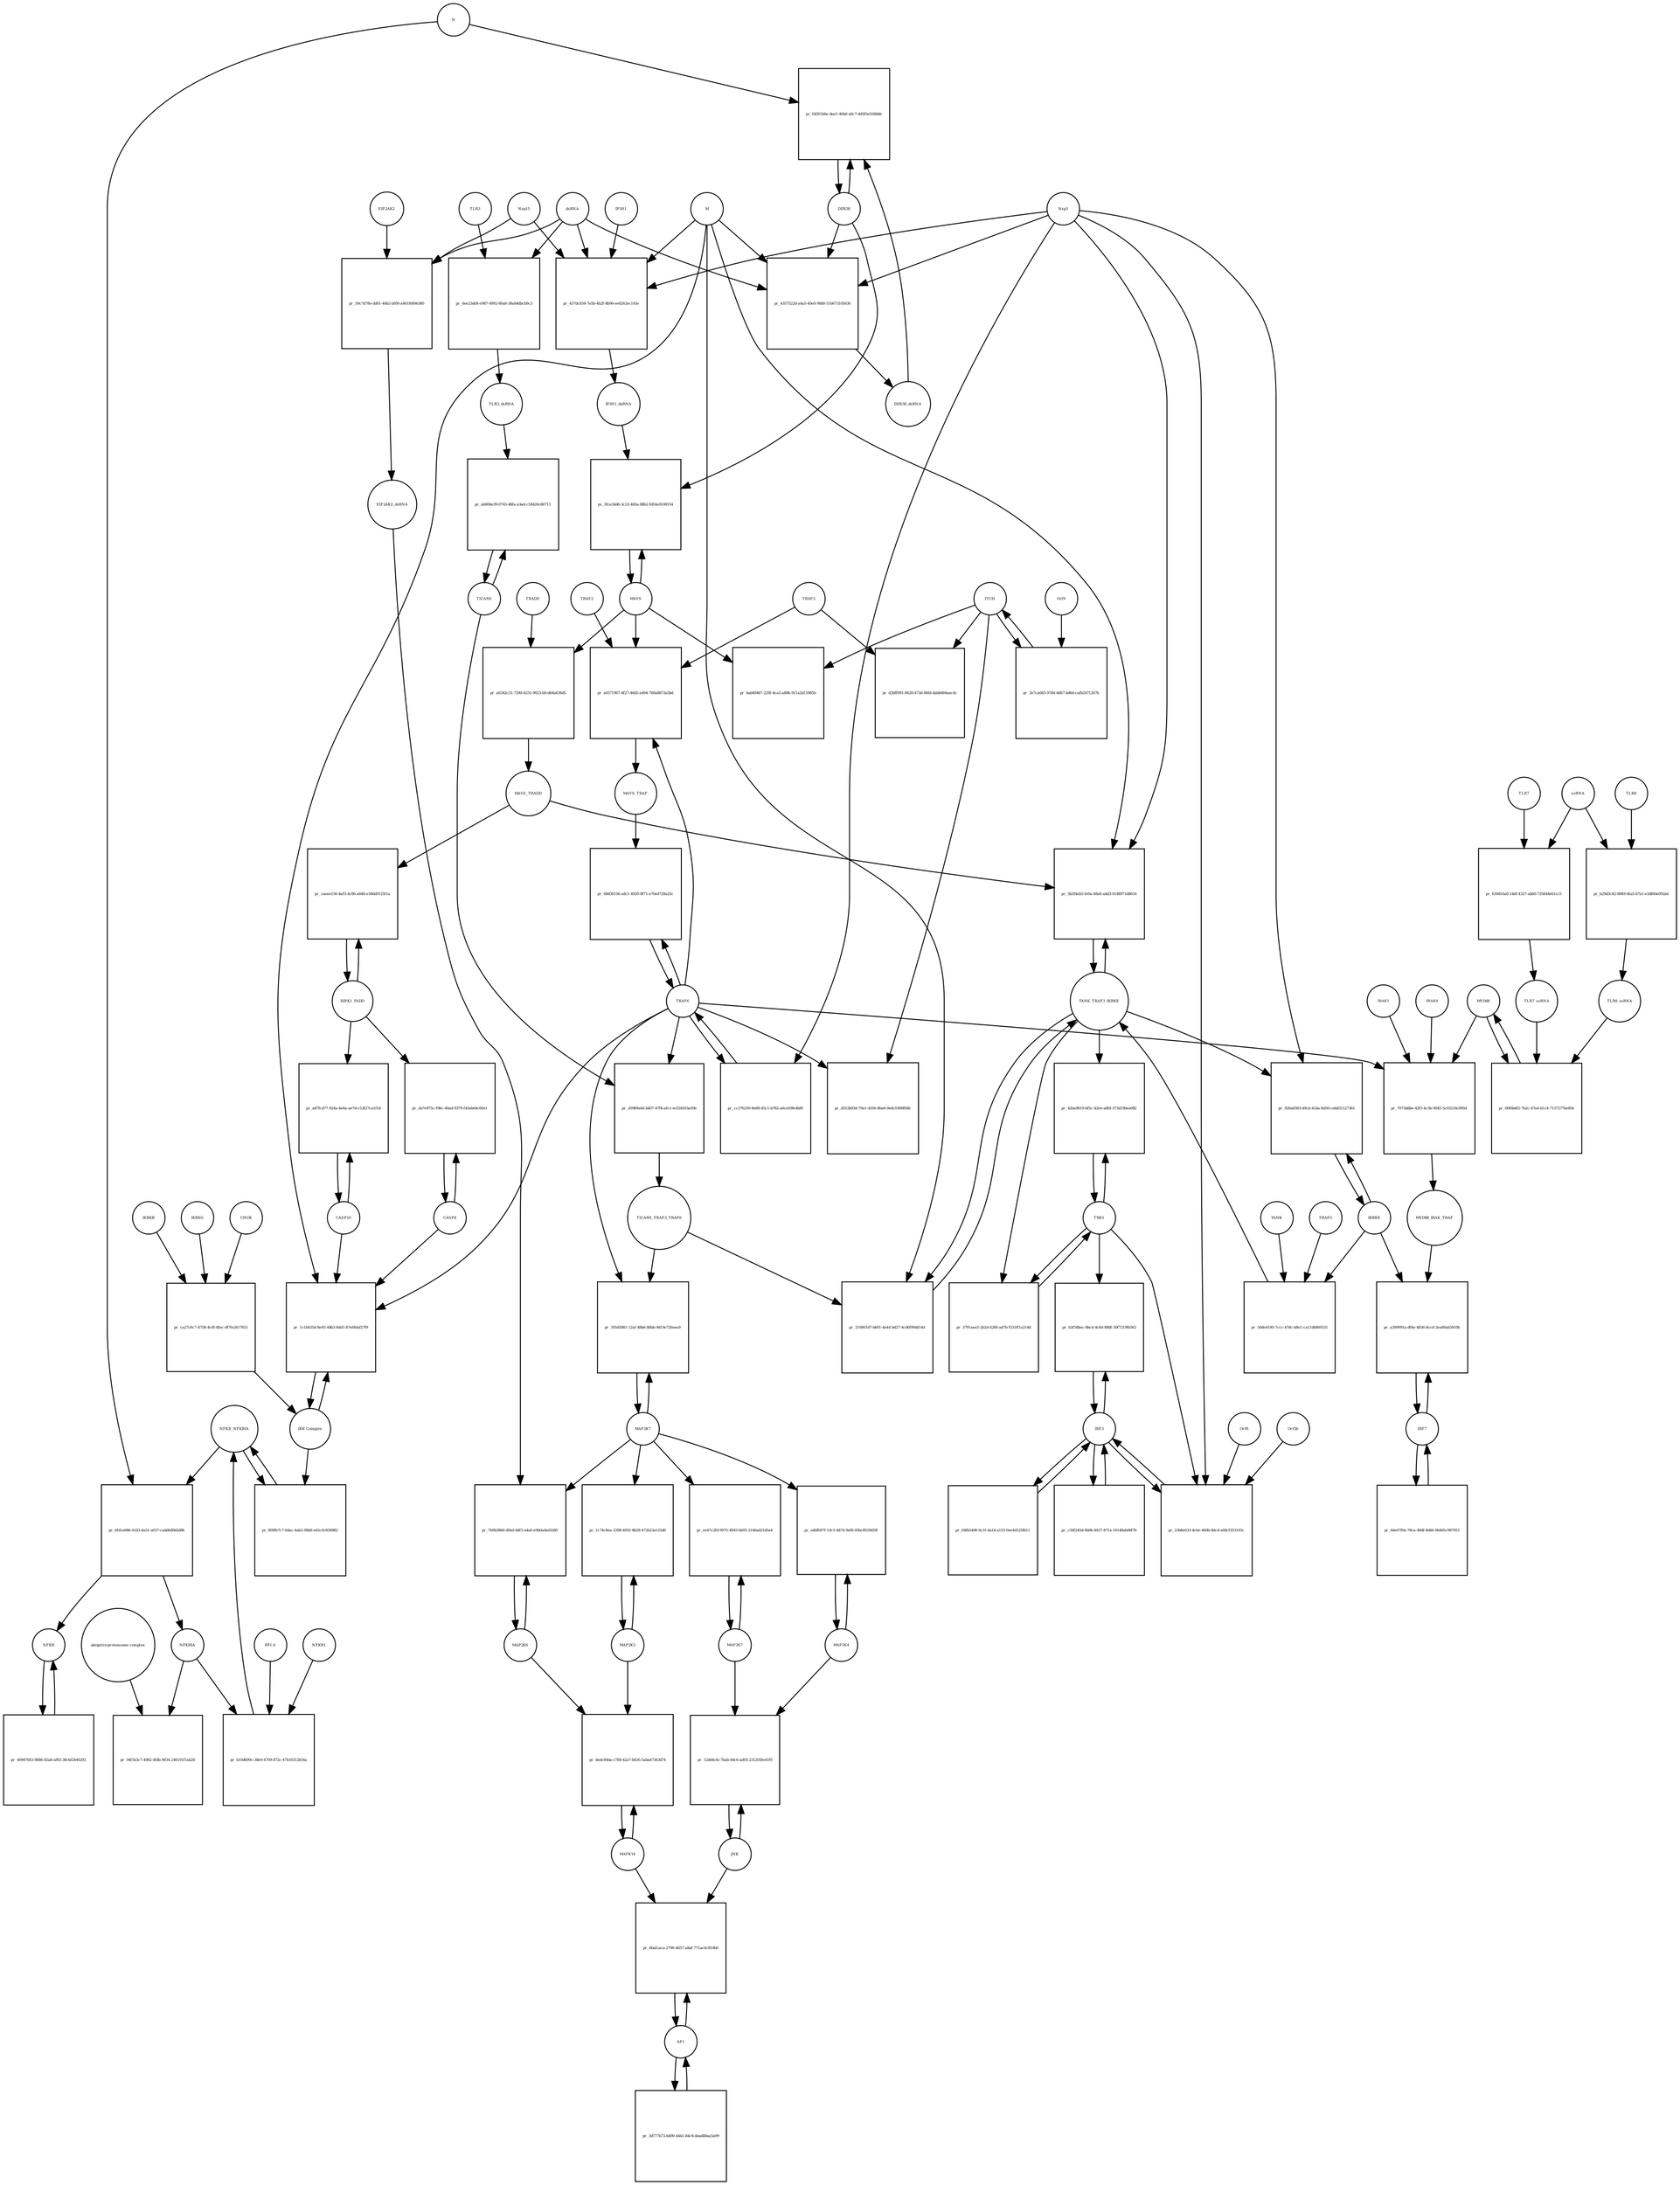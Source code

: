 strict digraph  {
NFKB_NFKBIA [annotation="", bipartite=0, cls=complex, fontsize=4, label=NFKB_NFKBIA, shape=circle];
"pr_6fd1a686-01d3-4a51-a637-cadd6d9d2d8b" [annotation="", bipartite=1, cls=process, fontsize=4, label="pr_6fd1a686-01d3-4a51-a637-cadd6d9d2d8b", shape=square];
NFKB [annotation="", bipartite=0, cls=complex, fontsize=4, label=NFKB, shape=circle];
NFKBIA [annotation=urn_miriam_hgnc_7797, bipartite=0, cls=macromolecule, fontsize=4, label=NFKBIA, shape=circle];
N [annotation=urn_miriam_ncbiprotein_1798174255, bipartite=0, cls=macromolecule, fontsize=4, label=N, shape=circle];
TLR3 [annotation=urn_miriam_hgnc_11849, bipartite=0, cls="macromolecule multimer", fontsize=4, label=TLR3, shape=circle];
"pr_0ee23dd4-e987-4992-80a8-38a84dbcb9c3" [annotation="", bipartite=1, cls=process, fontsize=4, label="pr_0ee23dd4-e987-4992-80a8-38a84dbcb9c3", shape=square];
dsRNA [annotation="", bipartite=0, cls="nucleic acid feature", fontsize=4, label=dsRNA, shape=circle];
TLR3_dsRNA [annotation="", bipartite=0, cls=complex, fontsize=4, label=TLR3_dsRNA, shape=circle];
"pr_4357522d-a4a5-40e0-98d0-51b673105636" [annotation="", bipartite=1, cls=process, fontsize=4, label="pr_4357522d-a4a5-40e0-98d0-51b673105636", shape=square];
DDX58_dsRNA [annotation="", bipartite=0, cls=complex, fontsize=4, label=DDX58_dsRNA, shape=circle];
M [annotation=urn_miriam_ncbiprotein_1796318601, bipartite=0, cls=macromolecule, fontsize=4, label=M, shape=circle];
Nsp3 [annotation=urn_miriam_ncbiprotein_1802476807, bipartite=0, cls=macromolecule, fontsize=4, label=Nsp3, shape=circle];
DDX58 [annotation=urn_miriam_hgnc_19102, bipartite=0, cls=macromolecule, fontsize=4, label=DDX58, shape=circle];
"pr_437dc834-7e5b-4b2f-8b96-ee6262ec145e" [annotation="", bipartite=1, cls=process, fontsize=4, label="pr_437dc834-7e5b-4b2f-8b96-ee6262ec145e", shape=square];
IFIH1_dsRNA [annotation="", bipartite=0, cls=complex, fontsize=4, label=IFIH1_dsRNA, shape=circle];
Nsp15 [annotation=urn_miriam_ncbiprotein_1802476818, bipartite=0, cls=macromolecule, fontsize=4, label=Nsp15, shape=circle];
IFIH1 [annotation=urn_miriam_hgnc_18873, bipartite=0, cls=macromolecule, fontsize=4, label=IFIH1, shape=circle];
"pr_04501b6e-dae1-40bd-a6c7-dd5f5e556bbb" [annotation="", bipartite=1, cls=process, fontsize=4, label="pr_04501b6e-dae1-40bd-a6c7-dd5f5e556bbb", shape=square];
MAVS [annotation=urn_miriam_hgnc_29233, bipartite=0, cls="macromolecule multimer", fontsize=4, label=MAVS, shape=circle];
"pr_3fca34d6-3c22-482a-88b2-fd54a9108154" [annotation="", bipartite=1, cls=process, fontsize=4, label="pr_3fca34d6-3c22-482a-88b2-fd54a9108154", shape=square];
"pr_04f1b3c7-4982-4fdb-9034-246191f1ab28" [annotation="", bipartite=1, cls=process, fontsize=4, label="pr_04f1b3c7-4982-4fdb-9034-246191f1ab28", shape=square];
"ubiquitin-proteasome complex" [annotation="", bipartite=0, cls=complex, fontsize=4, label="ubiquitin-proteasome complex", shape=circle];
IRF3 [annotation=urn_miriam_hgnc_6118, bipartite=0, cls="macromolecule multimer", fontsize=4, label=IRF3, shape=circle];
"pr_b2f58bec-8bc4-4c6d-888f-30f7219fb562" [annotation="", bipartite=1, cls=process, fontsize=4, label="pr_b2f58bec-8bc4-4c6d-888f-30f7219fb562", shape=square];
TBK1 [annotation="", bipartite=0, cls=macromolecule, fontsize=4, label=TBK1, shape=circle];
"pr_23b8e633-4c6e-460b-8dc4-a68cf353103c" [annotation="", bipartite=1, cls=process, fontsize=4, label="pr_23b8e633-4c6e-460b-8dc4-a68cf353103c", shape=square];
Orf3b [annotation=urn_miriam_uniprot_P59633, bipartite=0, cls=macromolecule, fontsize=4, label=Orf3b, shape=circle];
Orf8 [annotation=urn_miriam_ncbiprotein_1796318604, bipartite=0, cls=macromolecule, fontsize=4, label=Orf8, shape=circle];
IRF7 [annotation=urn_miriam_hgnc_6122, bipartite=0, cls="macromolecule multimer", fontsize=4, label=IRF7, shape=circle];
"pr_a399991a-df6e-4836-8ccd-2ea86ab5810b" [annotation="", bipartite=1, cls=process, fontsize=4, label="pr_a399991a-df6e-4836-8ccd-2ea86ab5810b", shape=square];
IKBKE [annotation=urn_miriam_hgnc_14552, bipartite=0, cls=macromolecule, fontsize=4, label=IKBKE, shape=circle];
MYD88_IRAK_TRAF [annotation="", bipartite=0, cls=complex, fontsize=4, label=MYD88_IRAK_TRAF, shape=circle];
TRAF6 [annotation=urn_miriam_hgnc_12036, bipartite=0, cls=macromolecule, fontsize=4, label=TRAF6, shape=circle];
"pr_68d30156-edc1-4920-8f71-e70ed728a25c" [annotation="", bipartite=1, cls=process, fontsize=4, label="pr_68d30156-edc1-4920-8f71-e70ed728a25c", shape=square];
MAVS_TRAF [annotation="", bipartite=0, cls=complex, fontsize=4, label=MAVS_TRAF, shape=circle];
"pr_bab49487-229f-4ca3-a886-911a2d15985b" [annotation="", bipartite=1, cls=process, fontsize=4, label="pr_bab49487-229f-4ca3-a886-911a2d15985b", shape=square];
ITCH [annotation="", bipartite=0, cls=macromolecule, fontsize=4, label=ITCH, shape=circle];
TRAF5 [annotation=urn_miriam_hgnc_12035, bipartite=0, cls=macromolecule, fontsize=4, label=TRAF5, shape=circle];
"pr_d3bff091-8428-473d-86fd-dabb684aec4c" [annotation="", bipartite=1, cls=process, fontsize=4, label="pr_d3bff091-8428-473d-86fd-dabb684aec4c", shape=square];
"pr_d553b93d-79a1-4356-8ba6-9edc0308f84b" [annotation="", bipartite=1, cls=process, fontsize=4, label="pr_d553b93d-79a1-4356-8ba6-9edc0308f84b", shape=square];
TICAM1 [annotation=urn_miriam_hgnc_18348, bipartite=0, cls=macromolecule, fontsize=4, label=TICAM1, shape=circle];
"pr_ab80be39-0743-48fa-a3ad-c58426c66713" [annotation="", bipartite=1, cls=process, fontsize=4, label="pr_ab80be39-0743-48fa-a3ad-c58426c66713", shape=square];
"pr_20989a6d-b407-47f4-afc1-ecf24503a50b" [annotation="", bipartite=1, cls=process, fontsize=4, label="pr_20989a6d-b407-47f4-afc1-ecf24503a50b", shape=square];
TICAM1_TRAF3_TRAF6 [annotation="", bipartite=0, cls=complex, fontsize=4, label=TICAM1_TRAF3_TRAF6, shape=circle];
TANK_TRAF3_IKBKE [annotation="", bipartite=0, cls=complex, fontsize=4, label=TANK_TRAF3_IKBKE, shape=circle];
"pr_216901d7-b601-4a44-bd27-4cd6f994814d" [annotation="", bipartite=1, cls=process, fontsize=4, label="pr_216901d7-b601-4a44-bd27-4cd6f994814d", shape=square];
"pr_42ba9619-bf5c-42ee-a8fd-373d19bea082" [annotation="", bipartite=1, cls=process, fontsize=4, label="pr_42ba9619-bf5c-42ee-a8fd-373d19bea082", shape=square];
"pr_920a6583-d9cb-41da-8d56-cebd31127361" [annotation="", bipartite=1, cls=process, fontsize=4, label="pr_920a6583-d9cb-41da-8d56-cebd31127361", shape=square];
MYD88 [annotation="", bipartite=0, cls=macromolecule, fontsize=4, label=MYD88, shape=circle];
"pr_7073ddbe-42f3-4c5b-9045-5c03216c8954" [annotation="", bipartite=1, cls=process, fontsize=4, label="pr_7073ddbe-42f3-4c5b-9045-5c03216c8954", shape=square];
IRAK1 [annotation=urn_miriam_hgnc_6112, bipartite=0, cls=macromolecule, fontsize=4, label=IRAK1, shape=circle];
IRAK4 [annotation=urn_miriam_hgnc_17967, bipartite=0, cls=macromolecule, fontsize=4, label=IRAK4, shape=circle];
TLR7 [annotation=urn_miriam_hgnc_15631, bipartite=0, cls=macromolecule, fontsize=4, label=TLR7, shape=circle];
"pr_639d16a0-14df-4327-abb0-735644e61cc5" [annotation="", bipartite=1, cls=process, fontsize=4, label="pr_639d16a0-14df-4327-abb0-735644e61cc5", shape=square];
TLR7_ssRNA [annotation="", bipartite=0, cls=complex, fontsize=4, label=TLR7_ssRNA, shape=circle];
ssRNA [annotation="", bipartite=0, cls="nucleic acid feature", fontsize=4, label=ssRNA, shape=circle];
TLR8 [annotation=urn_miriam_hgnc_15632, bipartite=0, cls=macromolecule, fontsize=4, label=TLR8, shape=circle];
"pr_b29d3c82-8849-4fa5-b7a1-e3df60e092a6" [annotation="", bipartite=1, cls=process, fontsize=4, label="pr_b29d3c82-8849-4fa5-b7a1-e3df60e092a6", shape=square];
TLR8_ssRNA [annotation="", bipartite=0, cls=complex, fontsize=4, label=TLR8_ssRNA, shape=circle];
"pr_06f6b6f2-7b2c-47a4-b1c4-7137277be85b" [annotation="", bipartite=1, cls=process, fontsize=4, label="pr_06f6b6f2-7b2c-47a4-b1c4-7137277be85b", shape=square];
MAP3K7 [annotation="", bipartite=0, cls=macromolecule, fontsize=4, label=MAP3K7, shape=circle];
"pr_505d5881-12af-48b6-86bb-9d19e726eea9" [annotation="", bipartite=1, cls=process, fontsize=4, label="pr_505d5881-12af-48b6-86bb-9d19e726eea9", shape=square];
TRAF2 [annotation=urn_miriam_hgnc_12032, bipartite=0, cls=macromolecule, fontsize=4, label=TRAF2, shape=circle];
"pr_a0571967-6f27-46d5-a494-760a8873a5bd" [annotation="", bipartite=1, cls=process, fontsize=4, label="pr_a0571967-6f27-46d5-a494-760a8873a5bd", shape=square];
"pr_3e7ca683-9744-4d67-bd6d-cafb2471267b" [annotation="", bipartite=1, cls=process, fontsize=4, label="pr_3e7ca683-9744-4d67-bd6d-cafb2471267b", shape=square];
Orf9 [annotation=urn_miriam_uniprot_P59636, bipartite=0, cls=macromolecule, fontsize=4, label=Orf9, shape=circle];
"pr_a6342c51-729d-4231-9023-bfcd64a636d5" [annotation="", bipartite=1, cls=process, fontsize=4, label="pr_a6342c51-729d-4231-9023-bfcd64a636d5", shape=square];
MAVS_TRADD [annotation="", bipartite=0, cls=complex, fontsize=4, label=MAVS_TRADD, shape=circle];
TRADD [annotation=urn_miriam_hgnc_12030, bipartite=0, cls=macromolecule, fontsize=4, label=TRADD, shape=circle];
"pr_cc376250-8e88-45c1-b782-a6ce59fe4bf0" [annotation="", bipartite=1, cls=process, fontsize=4, label="pr_cc376250-8e88-45c1-b782-a6ce59fe4bf0", shape=square];
AP1 [annotation="", bipartite=0, cls=complex, fontsize=4, label=AP1, shape=circle];
"pr_6bafcaca-2790-4657-a8af-771ac0c819b0" [annotation="", bipartite=1, cls=process, fontsize=4, label="pr_6bafcaca-2790-4657-a8af-771ac0c819b0", shape=square];
MAPK14 [annotation="", bipartite=0, cls=macromolecule, fontsize=4, label=MAPK14, shape=circle];
JNK [annotation="", bipartite=0, cls=complex, fontsize=4, label=JNK, shape=circle];
"pr_12dd4cfe-7bab-44c6-ad93-231205fe41f9" [annotation="", bipartite=1, cls=process, fontsize=4, label="pr_12dd4cfe-7bab-44c6-ad93-231205fe41f9", shape=square];
MAP2K7 [annotation="", bipartite=0, cls=macromolecule, fontsize=4, label=MAP2K7, shape=circle];
MAP2K4 [annotation="", bipartite=0, cls=macromolecule, fontsize=4, label=MAP2K4, shape=circle];
"pr_a46fb97f-13c5-4874-9af8-05bcf819d59f" [annotation="", bipartite=1, cls=process, fontsize=4, label="pr_a46fb97f-13c5-4874-9af8-05bcf819d59f", shape=square];
"pr_ee47c2fd-9975-4945-bb93-2146ad21d5a4" [annotation="", bipartite=1, cls=process, fontsize=4, label="pr_ee47c2fd-9975-4945-bb93-2146ad21d5a4", shape=square];
MAP2K3 [annotation="", bipartite=0, cls=macromolecule, fontsize=4, label=MAP2K3, shape=circle];
"pr_1c74c8ea-2398-4955-8b28-472b23a125d0" [annotation="", bipartite=1, cls=process, fontsize=4, label="pr_1c74c8ea-2398-4955-8b28-472b23a125d0", shape=square];
MAP2K6 [annotation="", bipartite=0, cls=macromolecule, fontsize=4, label=MAP2K6, shape=circle];
"pr_7b9b38b0-d9ad-48f3-a4a6-e9b0aded1b85" [annotation="", bipartite=1, cls=process, fontsize=4, label="pr_7b9b38b0-d9ad-48f3-a4a6-e9b0aded1b85", shape=square];
EIF2AK2_dsRNA [annotation="", bipartite=0, cls=complex, fontsize=4, label=EIF2AK2_dsRNA, shape=circle];
"pr_59c7d78e-dd01-44b2-bf00-a461f6096380" [annotation="", bipartite=1, cls=process, fontsize=4, label="pr_59c7d78e-dd01-44b2-bf00-a461f6096380", shape=square];
EIF2AK2 [annotation=urn_miriam_hgnc_9437, bipartite=0, cls=macromolecule, fontsize=4, label=EIF2AK2, shape=circle];
RIPK1_FADD [annotation="", bipartite=0, cls=complex, fontsize=4, label=RIPK1_FADD, shape=circle];
"pr_caeee156-4ef3-4c86-a648-e346d9125f1a" [annotation="", bipartite=1, cls=process, fontsize=4, label="pr_caeee156-4ef3-4c86-a648-e346d9125f1a", shape=square];
CASP8 [annotation="", bipartite=0, cls=macromolecule, fontsize=4, label=CASP8, shape=circle];
"pr_eb7e975c-f96c-40ad-9379-f45eb64c60e1" [annotation="", bipartite=1, cls=process, fontsize=4, label="pr_eb7e975c-f96c-40ad-9379-f45eb64c60e1", shape=square];
CASP10 [annotation="", bipartite=0, cls=macromolecule, fontsize=4, label=CASP10, shape=circle];
"pr_a87fcd77-924a-4e6a-ae7d-c53f27ca1f1d" [annotation="", bipartite=1, cls=process, fontsize=4, label="pr_a87fcd77-924a-4e6a-ae7d-c53f27ca1f1d", shape=square];
"pr_809fb7c7-6dac-4ab2-98b8-e62c0c836982" [annotation="", bipartite=1, cls=process, fontsize=4, label="pr_809fb7c7-6dac-4ab2-98b8-e62c0c836982", shape=square];
"IKK Complex" [annotation="", bipartite=0, cls=complex, fontsize=4, label="IKK Complex", shape=circle];
"pr_1c1b025d-8e95-44b3-8dd1-87e6fdaf27f9" [annotation="", bipartite=1, cls=process, fontsize=4, label="pr_1c1b025d-8e95-44b3-8dd1-87e6fdaf27f9", shape=square];
"pr_b10d699c-38e9-4709-872c-47b10312b54a" [annotation="", bipartite=1, cls=process, fontsize=4, label="pr_b10d699c-38e9-4709-872c-47b10312b54a", shape=square];
RELA [annotation="", bipartite=0, cls=macromolecule, fontsize=4, label=RELA, shape=circle];
NFKB1 [annotation="", bipartite=0, cls=macromolecule, fontsize=4, label=NFKB1, shape=circle];
IKBKG [annotation="", bipartite=0, cls=macromolecule, fontsize=4, label=IKBKG, shape=circle];
"pr_ca27c6c7-d758-4c0f-8fac-df7fe2617831" [annotation="", bipartite=1, cls=process, fontsize=4, label="pr_ca27c6c7-d758-4c0f-8fac-df7fe2617831", shape=square];
CHUK [annotation="", bipartite=0, cls=macromolecule, fontsize=4, label=CHUK, shape=circle];
IKBKB [annotation="", bipartite=0, cls=macromolecule, fontsize=4, label=IKBKB, shape=circle];
"pr_5b5f4eb5-fe0a-48a9-a4d3-0148971d8616" [annotation="", bipartite=1, cls=process, fontsize=4, label="pr_5b5f4eb5-fe0a-48a9-a4d3-0148971d8616", shape=square];
"pr_3791aea5-2b2d-4280-ad7b-f531ff1a214d" [annotation="", bipartite=1, cls=process, fontsize=4, label="pr_3791aea5-2b2d-4280-ad7b-f531ff1a214d", shape=square];
"pr_dedc84ba-c788-42a7-b026-5aba47363d74" [annotation="", bipartite=1, cls=process, fontsize=4, label="pr_dedc84ba-c788-42a7-b026-5aba47363d74", shape=square];
TRAF3 [annotation="", bipartite=0, cls=macromolecule, fontsize=4, label=TRAF3, shape=circle];
"pr_56de4190-7ccc-47dc-b8e1-ca11db860531" [annotation="", bipartite=1, cls=process, fontsize=4, label="pr_56de4190-7ccc-47dc-b8e1-ca11db860531", shape=square];
TANK [annotation="", bipartite=0, cls=macromolecule, fontsize=4, label=TANK, shape=circle];
"pr_40947603-8886-45a8-af65-38cbf2446292" [annotation="", bipartite=1, cls=process, fontsize=4, label="pr_40947603-8886-45a8-af65-38cbf2446292", shape=square];
"pr_c56f245d-8b9b-4837-871a-14149ab08f76" [annotation="", bipartite=1, cls=process, fontsize=4, label="pr_c56f245d-8b9b-4837-871a-14149ab08f76", shape=square];
"pr_64fb5490-0c1f-4a14-a155-0ee4d125fb11" [annotation="", bipartite=1, cls=process, fontsize=4, label="pr_64fb5490-0c1f-4a14-a155-0ee4d125fb11", shape=square];
"pr_44e07f0a-78ca-49df-8d46-9b465c987955" [annotation="", bipartite=1, cls=process, fontsize=4, label="pr_44e07f0a-78ca-49df-8d46-9b465c987955", shape=square];
"pr_3d777b73-b490-4441-84c8-dead80aa5a99" [annotation="", bipartite=1, cls=process, fontsize=4, label="pr_3d777b73-b490-4441-84c8-dead80aa5a99", shape=square];
NFKB_NFKBIA -> "pr_6fd1a686-01d3-4a51-a637-cadd6d9d2d8b"  [annotation="", interaction_type=consumption];
NFKB_NFKBIA -> "pr_809fb7c7-6dac-4ab2-98b8-e62c0c836982"  [annotation="", interaction_type=consumption];
"pr_6fd1a686-01d3-4a51-a637-cadd6d9d2d8b" -> NFKB  [annotation="", interaction_type=production];
"pr_6fd1a686-01d3-4a51-a637-cadd6d9d2d8b" -> NFKBIA  [annotation="", interaction_type=production];
NFKB -> "pr_40947603-8886-45a8-af65-38cbf2446292"  [annotation="", interaction_type=consumption];
NFKBIA -> "pr_04f1b3c7-4982-4fdb-9034-246191f1ab28"  [annotation="", interaction_type=consumption];
NFKBIA -> "pr_b10d699c-38e9-4709-872c-47b10312b54a"  [annotation="", interaction_type=consumption];
N -> "pr_6fd1a686-01d3-4a51-a637-cadd6d9d2d8b"  [annotation="urn_miriam_pubmed_16143815|urn_miriam_taxonomy_694009", interaction_type=stimulation];
N -> "pr_04501b6e-dae1-40bd-a6c7-dd5f5e556bbb"  [annotation="urn_miriam_pubmed_25581309|urn_miriam_pubmed_28148787|urn_miriam_taxonomy_694009", interaction_type=inhibition];
TLR3 -> "pr_0ee23dd4-e987-4992-80a8-38a84dbcb9c3"  [annotation="", interaction_type=consumption];
"pr_0ee23dd4-e987-4992-80a8-38a84dbcb9c3" -> TLR3_dsRNA  [annotation="", interaction_type=production];
dsRNA -> "pr_0ee23dd4-e987-4992-80a8-38a84dbcb9c3"  [annotation="", interaction_type=consumption];
dsRNA -> "pr_4357522d-a4a5-40e0-98d0-51b673105636"  [annotation="", interaction_type=consumption];
dsRNA -> "pr_437dc834-7e5b-4b2f-8b96-ee6262ec145e"  [annotation="", interaction_type=consumption];
dsRNA -> "pr_59c7d78e-dd01-44b2-bf00-a461f6096380"  [annotation="", interaction_type=consumption];
TLR3_dsRNA -> "pr_ab80be39-0743-48fa-a3ad-c58426c66713"  [annotation=urn_miriam_pubmed_20303872, interaction_type=stimulation];
"pr_4357522d-a4a5-40e0-98d0-51b673105636" -> DDX58_dsRNA  [annotation="", interaction_type=production];
DDX58_dsRNA -> "pr_04501b6e-dae1-40bd-a6c7-dd5f5e556bbb"  [annotation="urn_miriam_pubmed_25581309|urn_miriam_pubmed_28148787|urn_miriam_taxonomy_694009", interaction_type=catalysis];
M -> "pr_4357522d-a4a5-40e0-98d0-51b673105636"  [annotation="urn_miriam_pubmed_20303872|urn_miriam_pubmed_19380580|urn_miriam_pubmed_31226023|urn_miriam_taxonomy_694009", interaction_type=inhibition];
M -> "pr_437dc834-7e5b-4b2f-8b96-ee6262ec145e"  [annotation="urn_miriam_pubmed_28484023|urn_miriam_pubmed_19380580|urn_miriam_pubmed_31226023|urn_miriam_taxonomy_694009", interaction_type=inhibition];
M -> "pr_216901d7-b601-4a44-bd27-4cd6f994814d"  [annotation="urn_miriam_pubmed_19380580|urn_miriam_pubmed_19366914|urn_miriam_taxonomy_694009", interaction_type=inhibition];
M -> "pr_1c1b025d-8e95-44b3-8dd1-87e6fdaf27f9"  [annotation="urn_miriam_pubmed_19366914|urn_miriam_pubmed_20303872|urn_miriam_pubmed_17705188|urn_miriam_pubmed_694009", interaction_type=inhibition];
M -> "pr_5b5f4eb5-fe0a-48a9-a4d3-0148971d8616"  [annotation="urn_miriam_pubmed_19366914|urn_miriam_pubmed_27164085|urn_miriam_pubmed_19380580|urn_miriam_taxonomy_694009", interaction_type=inhibition];
Nsp3 -> "pr_4357522d-a4a5-40e0-98d0-51b673105636"  [annotation="urn_miriam_pubmed_20303872|urn_miriam_pubmed_19380580|urn_miriam_pubmed_31226023|urn_miriam_taxonomy_694009", interaction_type=inhibition];
Nsp3 -> "pr_437dc834-7e5b-4b2f-8b96-ee6262ec145e"  [annotation="urn_miriam_pubmed_28484023|urn_miriam_pubmed_19380580|urn_miriam_pubmed_31226023|urn_miriam_taxonomy_694009", interaction_type=inhibition];
Nsp3 -> "pr_23b8e633-4c6e-460b-8dc4-a68cf353103c"  [annotation="urn_miriam_pubmed_17761676|urn_miriam_pubmed_31226023|urn_miriam_taxonomy_694009", interaction_type=inhibition];
Nsp3 -> "pr_920a6583-d9cb-41da-8d56-cebd31127361"  [annotation="urn_miriam_pubmed_20303872|urn_miriam_pubmed_31226023|urn_miriam_taxonomy_694009", interaction_type=inhibition];
Nsp3 -> "pr_cc376250-8e88-45c1-b782-a6ce59fe4bf0"  [annotation="urn_miriam_pubmed_27164085|urn_miriam_taxonomy_694009", interaction_type=catalysis];
Nsp3 -> "pr_5b5f4eb5-fe0a-48a9-a4d3-0148971d8616"  [annotation="urn_miriam_pubmed_19366914|urn_miriam_pubmed_27164085|urn_miriam_pubmed_19380580|urn_miriam_taxonomy_694009", interaction_type=inhibition];
DDX58 -> "pr_4357522d-a4a5-40e0-98d0-51b673105636"  [annotation="", interaction_type=consumption];
DDX58 -> "pr_04501b6e-dae1-40bd-a6c7-dd5f5e556bbb"  [annotation="", interaction_type=consumption];
DDX58 -> "pr_3fca34d6-3c22-482a-88b2-fd54a9108154"  [annotation=urn_miriam_pubmed_25581309, interaction_type=catalysis];
"pr_437dc834-7e5b-4b2f-8b96-ee6262ec145e" -> IFIH1_dsRNA  [annotation="", interaction_type=production];
IFIH1_dsRNA -> "pr_3fca34d6-3c22-482a-88b2-fd54a9108154"  [annotation=urn_miriam_pubmed_25581309, interaction_type=catalysis];
Nsp15 -> "pr_437dc834-7e5b-4b2f-8b96-ee6262ec145e"  [annotation="urn_miriam_pubmed_28484023|urn_miriam_pubmed_19380580|urn_miriam_pubmed_31226023|urn_miriam_taxonomy_694009", interaction_type=inhibition];
Nsp15 -> "pr_59c7d78e-dd01-44b2-bf00-a461f6096380"  [annotation="urn_miriam_pubmed_28484023|urn_miriam_pubmed_19366914|urn_miriam_taxonomy_694009", interaction_type=inhibition];
IFIH1 -> "pr_437dc834-7e5b-4b2f-8b96-ee6262ec145e"  [annotation="", interaction_type=consumption];
"pr_04501b6e-dae1-40bd-a6c7-dd5f5e556bbb" -> DDX58  [annotation="", interaction_type=production];
MAVS -> "pr_3fca34d6-3c22-482a-88b2-fd54a9108154"  [annotation="", interaction_type=consumption];
MAVS -> "pr_bab49487-229f-4ca3-a886-911a2d15985b"  [annotation="", interaction_type=consumption];
MAVS -> "pr_a0571967-6f27-46d5-a494-760a8873a5bd"  [annotation="", interaction_type=consumption];
MAVS -> "pr_a6342c51-729d-4231-9023-bfcd64a636d5"  [annotation="", interaction_type=consumption];
"pr_3fca34d6-3c22-482a-88b2-fd54a9108154" -> MAVS  [annotation="", interaction_type=production];
"ubiquitin-proteasome complex" -> "pr_04f1b3c7-4982-4fdb-9034-246191f1ab28"  [annotation=urn_miriam_pubmed_20303872, interaction_type=catalysis];
IRF3 -> "pr_b2f58bec-8bc4-4c6d-888f-30f7219fb562"  [annotation="", interaction_type=consumption];
IRF3 -> "pr_23b8e633-4c6e-460b-8dc4-a68cf353103c"  [annotation="", interaction_type=consumption];
IRF3 -> "pr_c56f245d-8b9b-4837-871a-14149ab08f76"  [annotation="", interaction_type=consumption];
IRF3 -> "pr_64fb5490-0c1f-4a14-a155-0ee4d125fb11"  [annotation="", interaction_type=consumption];
"pr_b2f58bec-8bc4-4c6d-888f-30f7219fb562" -> IRF3  [annotation="", interaction_type=production];
TBK1 -> "pr_b2f58bec-8bc4-4c6d-888f-30f7219fb562"  [annotation=urn_miriam_pubmed_25581309, interaction_type=catalysis];
TBK1 -> "pr_23b8e633-4c6e-460b-8dc4-a68cf353103c"  [annotation="urn_miriam_pubmed_17761676|urn_miriam_pubmed_31226023|urn_miriam_taxonomy_694009", interaction_type=catalysis];
TBK1 -> "pr_42ba9619-bf5c-42ee-a8fd-373d19bea082"  [annotation="", interaction_type=consumption];
TBK1 -> "pr_3791aea5-2b2d-4280-ad7b-f531ff1a214d"  [annotation="", interaction_type=consumption];
"pr_23b8e633-4c6e-460b-8dc4-a68cf353103c" -> IRF3  [annotation="", interaction_type=production];
Orf3b -> "pr_23b8e633-4c6e-460b-8dc4-a68cf353103c"  [annotation="urn_miriam_pubmed_17761676|urn_miriam_pubmed_31226023|urn_miriam_taxonomy_694009", interaction_type=inhibition];
Orf8 -> "pr_23b8e633-4c6e-460b-8dc4-a68cf353103c"  [annotation="urn_miriam_pubmed_17761676|urn_miriam_pubmed_31226023|urn_miriam_taxonomy_694009", interaction_type=inhibition];
IRF7 -> "pr_a399991a-df6e-4836-8ccd-2ea86ab5810b"  [annotation="", interaction_type=consumption];
IRF7 -> "pr_44e07f0a-78ca-49df-8d46-9b465c987955"  [annotation="", interaction_type=consumption];
"pr_a399991a-df6e-4836-8ccd-2ea86ab5810b" -> IRF7  [annotation="", interaction_type=production];
IKBKE -> "pr_a399991a-df6e-4836-8ccd-2ea86ab5810b"  [annotation=urn_miriam_pubmed_20303872, interaction_type=catalysis];
IKBKE -> "pr_920a6583-d9cb-41da-8d56-cebd31127361"  [annotation="", interaction_type=consumption];
IKBKE -> "pr_56de4190-7ccc-47dc-b8e1-ca11db860531"  [annotation="", interaction_type=consumption];
MYD88_IRAK_TRAF -> "pr_a399991a-df6e-4836-8ccd-2ea86ab5810b"  [annotation=urn_miriam_pubmed_20303872, interaction_type=catalysis];
TRAF6 -> "pr_68d30156-edc1-4920-8f71-e70ed728a25c"  [annotation="", interaction_type=consumption];
TRAF6 -> "pr_d553b93d-79a1-4356-8ba6-9edc0308f84b"  [annotation="", interaction_type=consumption];
TRAF6 -> "pr_20989a6d-b407-47f4-afc1-ecf24503a50b"  [annotation="", interaction_type=consumption];
TRAF6 -> "pr_7073ddbe-42f3-4c5b-9045-5c03216c8954"  [annotation="", interaction_type=consumption];
TRAF6 -> "pr_505d5881-12af-48b6-86bb-9d19e726eea9"  [annotation=urn_miriam_pubmed_19366914, interaction_type=stimulation];
TRAF6 -> "pr_a0571967-6f27-46d5-a494-760a8873a5bd"  [annotation="", interaction_type=consumption];
TRAF6 -> "pr_cc376250-8e88-45c1-b782-a6ce59fe4bf0"  [annotation="", interaction_type=consumption];
TRAF6 -> "pr_1c1b025d-8e95-44b3-8dd1-87e6fdaf27f9"  [annotation="urn_miriam_pubmed_19366914|urn_miriam_pubmed_20303872|urn_miriam_pubmed_17705188|urn_miriam_pubmed_694009", interaction_type=stimulation];
"pr_68d30156-edc1-4920-8f71-e70ed728a25c" -> TRAF6  [annotation="", interaction_type=production];
MAVS_TRAF -> "pr_68d30156-edc1-4920-8f71-e70ed728a25c"  [annotation=urn_miriam_pubmed_19366914, interaction_type=catalysis];
ITCH -> "pr_bab49487-229f-4ca3-a886-911a2d15985b"  [annotation=urn_miriam_pubmed_25135833, interaction_type=catalysis];
ITCH -> "pr_d3bff091-8428-473d-86fd-dabb684aec4c"  [annotation=urn_miriam_pubmed_25135833, interaction_type=catalysis];
ITCH -> "pr_d553b93d-79a1-4356-8ba6-9edc0308f84b"  [annotation=urn_miriam_pubmed_25135833, interaction_type=catalysis];
ITCH -> "pr_3e7ca683-9744-4d67-bd6d-cafb2471267b"  [annotation="", interaction_type=consumption];
TRAF5 -> "pr_d3bff091-8428-473d-86fd-dabb684aec4c"  [annotation="", interaction_type=consumption];
TRAF5 -> "pr_a0571967-6f27-46d5-a494-760a8873a5bd"  [annotation="", interaction_type=consumption];
TICAM1 -> "pr_ab80be39-0743-48fa-a3ad-c58426c66713"  [annotation="", interaction_type=consumption];
TICAM1 -> "pr_20989a6d-b407-47f4-afc1-ecf24503a50b"  [annotation="", interaction_type=consumption];
"pr_ab80be39-0743-48fa-a3ad-c58426c66713" -> TICAM1  [annotation="", interaction_type=production];
"pr_20989a6d-b407-47f4-afc1-ecf24503a50b" -> TICAM1_TRAF3_TRAF6  [annotation="", interaction_type=production];
TICAM1_TRAF3_TRAF6 -> "pr_216901d7-b601-4a44-bd27-4cd6f994814d"  [annotation="urn_miriam_pubmed_19380580|urn_miriam_pubmed_19366914|urn_miriam_taxonomy_694009", interaction_type=stimulation];
TICAM1_TRAF3_TRAF6 -> "pr_505d5881-12af-48b6-86bb-9d19e726eea9"  [annotation=urn_miriam_pubmed_19366914, interaction_type=stimulation];
TANK_TRAF3_IKBKE -> "pr_216901d7-b601-4a44-bd27-4cd6f994814d"  [annotation="", interaction_type=consumption];
TANK_TRAF3_IKBKE -> "pr_42ba9619-bf5c-42ee-a8fd-373d19bea082"  [annotation=urn_miriam_pubmed_20303872, interaction_type=stimulation];
TANK_TRAF3_IKBKE -> "pr_920a6583-d9cb-41da-8d56-cebd31127361"  [annotation="urn_miriam_pubmed_20303872|urn_miriam_pubmed_31226023|urn_miriam_taxonomy_694009", interaction_type=stimulation];
TANK_TRAF3_IKBKE -> "pr_5b5f4eb5-fe0a-48a9-a4d3-0148971d8616"  [annotation="", interaction_type=consumption];
TANK_TRAF3_IKBKE -> "pr_3791aea5-2b2d-4280-ad7b-f531ff1a214d"  [annotation=urn_miriam_pubmed_19366914, interaction_type=stimulation];
"pr_216901d7-b601-4a44-bd27-4cd6f994814d" -> TANK_TRAF3_IKBKE  [annotation="", interaction_type=production];
"pr_42ba9619-bf5c-42ee-a8fd-373d19bea082" -> TBK1  [annotation="", interaction_type=production];
"pr_920a6583-d9cb-41da-8d56-cebd31127361" -> IKBKE  [annotation="", interaction_type=production];
MYD88 -> "pr_7073ddbe-42f3-4c5b-9045-5c03216c8954"  [annotation="", interaction_type=consumption];
MYD88 -> "pr_06f6b6f2-7b2c-47a4-b1c4-7137277be85b"  [annotation="", interaction_type=consumption];
"pr_7073ddbe-42f3-4c5b-9045-5c03216c8954" -> MYD88_IRAK_TRAF  [annotation="", interaction_type=production];
IRAK1 -> "pr_7073ddbe-42f3-4c5b-9045-5c03216c8954"  [annotation="", interaction_type=consumption];
IRAK4 -> "pr_7073ddbe-42f3-4c5b-9045-5c03216c8954"  [annotation="", interaction_type=consumption];
TLR7 -> "pr_639d16a0-14df-4327-abb0-735644e61cc5"  [annotation="", interaction_type=consumption];
"pr_639d16a0-14df-4327-abb0-735644e61cc5" -> TLR7_ssRNA  [annotation="", interaction_type=production];
TLR7_ssRNA -> "pr_06f6b6f2-7b2c-47a4-b1c4-7137277be85b"  [annotation=urn_miriam_pubmed_19366914, interaction_type=stimulation];
ssRNA -> "pr_639d16a0-14df-4327-abb0-735644e61cc5"  [annotation="", interaction_type=consumption];
ssRNA -> "pr_b29d3c82-8849-4fa5-b7a1-e3df60e092a6"  [annotation="", interaction_type=consumption];
TLR8 -> "pr_b29d3c82-8849-4fa5-b7a1-e3df60e092a6"  [annotation="", interaction_type=consumption];
"pr_b29d3c82-8849-4fa5-b7a1-e3df60e092a6" -> TLR8_ssRNA  [annotation="", interaction_type=production];
TLR8_ssRNA -> "pr_06f6b6f2-7b2c-47a4-b1c4-7137277be85b"  [annotation=urn_miriam_pubmed_19366914, interaction_type=stimulation];
"pr_06f6b6f2-7b2c-47a4-b1c4-7137277be85b" -> MYD88  [annotation="", interaction_type=production];
MAP3K7 -> "pr_505d5881-12af-48b6-86bb-9d19e726eea9"  [annotation="", interaction_type=consumption];
MAP3K7 -> "pr_a46fb97f-13c5-4874-9af8-05bcf819d59f"  [annotation=urn_miriam_pubmed_19366914, interaction_type=catalysis];
MAP3K7 -> "pr_ee47c2fd-9975-4945-bb93-2146ad21d5a4"  [annotation=urn_miriam_pubmed_19366914, interaction_type=catalysis];
MAP3K7 -> "pr_1c74c8ea-2398-4955-8b28-472b23a125d0"  [annotation=urn_miriam_pubmed_19366914, interaction_type=catalysis];
MAP3K7 -> "pr_7b9b38b0-d9ad-48f3-a4a6-e9b0aded1b85"  [annotation=urn_miriam_pubmed_19366914, interaction_type=catalysis];
"pr_505d5881-12af-48b6-86bb-9d19e726eea9" -> MAP3K7  [annotation="", interaction_type=production];
TRAF2 -> "pr_a0571967-6f27-46d5-a494-760a8873a5bd"  [annotation="", interaction_type=consumption];
"pr_a0571967-6f27-46d5-a494-760a8873a5bd" -> MAVS_TRAF  [annotation="", interaction_type=production];
"pr_3e7ca683-9744-4d67-bd6d-cafb2471267b" -> ITCH  [annotation="", interaction_type=production];
Orf9 -> "pr_3e7ca683-9744-4d67-bd6d-cafb2471267b"  [annotation="urn_miriam_pubmed_25135833|urn_miriam_taxonomy_694009", interaction_type=stimulation];
"pr_a6342c51-729d-4231-9023-bfcd64a636d5" -> MAVS_TRADD  [annotation="", interaction_type=production];
MAVS_TRADD -> "pr_caeee156-4ef3-4c86-a648-e346d9125f1a"  [annotation=urn_miriam_pubmed_19366914, interaction_type=stimulation];
MAVS_TRADD -> "pr_5b5f4eb5-fe0a-48a9-a4d3-0148971d8616"  [annotation="urn_miriam_pubmed_19366914|urn_miriam_pubmed_27164085|urn_miriam_pubmed_19380580|urn_miriam_taxonomy_694009", interaction_type=stimulation];
TRADD -> "pr_a6342c51-729d-4231-9023-bfcd64a636d5"  [annotation="", interaction_type=consumption];
"pr_cc376250-8e88-45c1-b782-a6ce59fe4bf0" -> TRAF6  [annotation="", interaction_type=production];
AP1 -> "pr_6bafcaca-2790-4657-a8af-771ac0c819b0"  [annotation="", interaction_type=consumption];
AP1 -> "pr_3d777b73-b490-4441-84c8-dead80aa5a99"  [annotation="", interaction_type=consumption];
"pr_6bafcaca-2790-4657-a8af-771ac0c819b0" -> AP1  [annotation="", interaction_type=production];
MAPK14 -> "pr_6bafcaca-2790-4657-a8af-771ac0c819b0"  [annotation=urn_miriam_pubmed_19366914, interaction_type=stimulation];
MAPK14 -> "pr_dedc84ba-c788-42a7-b026-5aba47363d74"  [annotation="", interaction_type=consumption];
JNK -> "pr_6bafcaca-2790-4657-a8af-771ac0c819b0"  [annotation=urn_miriam_pubmed_19366914, interaction_type=stimulation];
JNK -> "pr_12dd4cfe-7bab-44c6-ad93-231205fe41f9"  [annotation="", interaction_type=consumption];
"pr_12dd4cfe-7bab-44c6-ad93-231205fe41f9" -> JNK  [annotation="", interaction_type=production];
MAP2K7 -> "pr_12dd4cfe-7bab-44c6-ad93-231205fe41f9"  [annotation=urn_miriam_pubmed_19366914, interaction_type=catalysis];
MAP2K7 -> "pr_ee47c2fd-9975-4945-bb93-2146ad21d5a4"  [annotation="", interaction_type=consumption];
MAP2K4 -> "pr_12dd4cfe-7bab-44c6-ad93-231205fe41f9"  [annotation=urn_miriam_pubmed_19366914, interaction_type=catalysis];
MAP2K4 -> "pr_a46fb97f-13c5-4874-9af8-05bcf819d59f"  [annotation="", interaction_type=consumption];
"pr_a46fb97f-13c5-4874-9af8-05bcf819d59f" -> MAP2K4  [annotation="", interaction_type=production];
"pr_ee47c2fd-9975-4945-bb93-2146ad21d5a4" -> MAP2K7  [annotation="", interaction_type=production];
MAP2K3 -> "pr_1c74c8ea-2398-4955-8b28-472b23a125d0"  [annotation="", interaction_type=consumption];
MAP2K3 -> "pr_dedc84ba-c788-42a7-b026-5aba47363d74"  [annotation=urn_miriam_pubmed_19366914, interaction_type=catalysis];
"pr_1c74c8ea-2398-4955-8b28-472b23a125d0" -> MAP2K3  [annotation="", interaction_type=production];
MAP2K6 -> "pr_7b9b38b0-d9ad-48f3-a4a6-e9b0aded1b85"  [annotation="", interaction_type=consumption];
MAP2K6 -> "pr_dedc84ba-c788-42a7-b026-5aba47363d74"  [annotation=urn_miriam_pubmed_19366914, interaction_type=catalysis];
"pr_7b9b38b0-d9ad-48f3-a4a6-e9b0aded1b85" -> MAP2K6  [annotation="", interaction_type=production];
EIF2AK2_dsRNA -> "pr_7b9b38b0-d9ad-48f3-a4a6-e9b0aded1b85"  [annotation=urn_miriam_pubmed_19366914, interaction_type=stimulation];
"pr_59c7d78e-dd01-44b2-bf00-a461f6096380" -> EIF2AK2_dsRNA  [annotation="", interaction_type=production];
EIF2AK2 -> "pr_59c7d78e-dd01-44b2-bf00-a461f6096380"  [annotation="", interaction_type=consumption];
RIPK1_FADD -> "pr_caeee156-4ef3-4c86-a648-e346d9125f1a"  [annotation="", interaction_type=consumption];
RIPK1_FADD -> "pr_eb7e975c-f96c-40ad-9379-f45eb64c60e1"  [annotation=urn_miriam_pubmed_19366914, interaction_type=stimulation];
RIPK1_FADD -> "pr_a87fcd77-924a-4e6a-ae7d-c53f27ca1f1d"  [annotation=urn_miriam_pubmed_20303872, interaction_type=stimulation];
"pr_caeee156-4ef3-4c86-a648-e346d9125f1a" -> RIPK1_FADD  [annotation="", interaction_type=production];
CASP8 -> "pr_eb7e975c-f96c-40ad-9379-f45eb64c60e1"  [annotation="", interaction_type=consumption];
CASP8 -> "pr_1c1b025d-8e95-44b3-8dd1-87e6fdaf27f9"  [annotation="urn_miriam_pubmed_19366914|urn_miriam_pubmed_20303872|urn_miriam_pubmed_17705188|urn_miriam_pubmed_694009", interaction_type=stimulation];
"pr_eb7e975c-f96c-40ad-9379-f45eb64c60e1" -> CASP8  [annotation="", interaction_type=production];
CASP10 -> "pr_a87fcd77-924a-4e6a-ae7d-c53f27ca1f1d"  [annotation="", interaction_type=consumption];
CASP10 -> "pr_1c1b025d-8e95-44b3-8dd1-87e6fdaf27f9"  [annotation="urn_miriam_pubmed_19366914|urn_miriam_pubmed_20303872|urn_miriam_pubmed_17705188|urn_miriam_pubmed_694009", interaction_type=stimulation];
"pr_a87fcd77-924a-4e6a-ae7d-c53f27ca1f1d" -> CASP10  [annotation="", interaction_type=production];
"pr_809fb7c7-6dac-4ab2-98b8-e62c0c836982" -> NFKB_NFKBIA  [annotation="", interaction_type=production];
"IKK Complex" -> "pr_809fb7c7-6dac-4ab2-98b8-e62c0c836982"  [annotation=urn_miriam_pubmed_19366914, interaction_type=catalysis];
"IKK Complex" -> "pr_1c1b025d-8e95-44b3-8dd1-87e6fdaf27f9"  [annotation="", interaction_type=consumption];
"pr_1c1b025d-8e95-44b3-8dd1-87e6fdaf27f9" -> "IKK Complex"  [annotation="", interaction_type=production];
"pr_b10d699c-38e9-4709-872c-47b10312b54a" -> NFKB_NFKBIA  [annotation="", interaction_type=production];
RELA -> "pr_b10d699c-38e9-4709-872c-47b10312b54a"  [annotation="", interaction_type=consumption];
NFKB1 -> "pr_b10d699c-38e9-4709-872c-47b10312b54a"  [annotation="", interaction_type=consumption];
IKBKG -> "pr_ca27c6c7-d758-4c0f-8fac-df7fe2617831"  [annotation="", interaction_type=consumption];
"pr_ca27c6c7-d758-4c0f-8fac-df7fe2617831" -> "IKK Complex"  [annotation="", interaction_type=production];
CHUK -> "pr_ca27c6c7-d758-4c0f-8fac-df7fe2617831"  [annotation="", interaction_type=consumption];
IKBKB -> "pr_ca27c6c7-d758-4c0f-8fac-df7fe2617831"  [annotation="", interaction_type=consumption];
"pr_5b5f4eb5-fe0a-48a9-a4d3-0148971d8616" -> TANK_TRAF3_IKBKE  [annotation="", interaction_type=production];
"pr_3791aea5-2b2d-4280-ad7b-f531ff1a214d" -> TBK1  [annotation="", interaction_type=production];
"pr_dedc84ba-c788-42a7-b026-5aba47363d74" -> MAPK14  [annotation="", interaction_type=production];
TRAF3 -> "pr_56de4190-7ccc-47dc-b8e1-ca11db860531"  [annotation="", interaction_type=consumption];
"pr_56de4190-7ccc-47dc-b8e1-ca11db860531" -> TANK_TRAF3_IKBKE  [annotation="", interaction_type=production];
TANK -> "pr_56de4190-7ccc-47dc-b8e1-ca11db860531"  [annotation="", interaction_type=consumption];
"pr_40947603-8886-45a8-af65-38cbf2446292" -> NFKB  [annotation="", interaction_type=production];
"pr_c56f245d-8b9b-4837-871a-14149ab08f76" -> IRF3  [annotation="", interaction_type=production];
"pr_64fb5490-0c1f-4a14-a155-0ee4d125fb11" -> IRF3  [annotation="", interaction_type=production];
"pr_44e07f0a-78ca-49df-8d46-9b465c987955" -> IRF7  [annotation="", interaction_type=production];
"pr_3d777b73-b490-4441-84c8-dead80aa5a99" -> AP1  [annotation="", interaction_type=production];
}
